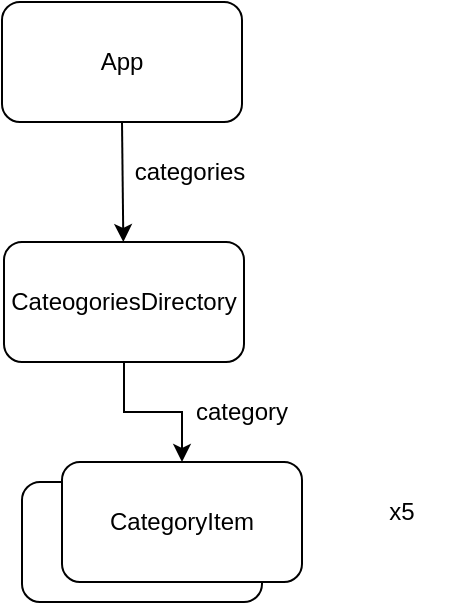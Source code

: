 <mxfile version="20.6.0" type="device"><diagram id="JG9DtDBwsUcQTKfl4egE" name="Page-1"><mxGraphModel dx="1666" dy="737" grid="1" gridSize="10" guides="1" tooltips="1" connect="1" arrows="1" fold="1" page="1" pageScale="1" pageWidth="827" pageHeight="1169" math="0" shadow="0"><root><mxCell id="0"/><mxCell id="1" parent="0"/><mxCell id="29go9aSHN0dti88bM6yO-1" value="App" style="rounded=1;whiteSpace=wrap;html=1;" vertex="1" parent="1"><mxGeometry x="350" y="40" width="120" height="60" as="geometry"/></mxCell><mxCell id="29go9aSHN0dti88bM6yO-8" value="" style="edgeStyle=orthogonalEdgeStyle;rounded=0;orthogonalLoop=1;jettySize=auto;html=1;" edge="1" parent="1" source="29go9aSHN0dti88bM6yO-2" target="29go9aSHN0dti88bM6yO-4"><mxGeometry relative="1" as="geometry"/></mxCell><mxCell id="29go9aSHN0dti88bM6yO-2" value="CateogoriesDirectory" style="rounded=1;whiteSpace=wrap;html=1;" vertex="1" parent="1"><mxGeometry x="351" y="160" width="120" height="60" as="geometry"/></mxCell><mxCell id="29go9aSHN0dti88bM6yO-3" value="CategoryItem" style="rounded=1;whiteSpace=wrap;html=1;" vertex="1" parent="1"><mxGeometry x="360" y="280" width="120" height="60" as="geometry"/></mxCell><mxCell id="29go9aSHN0dti88bM6yO-4" value="CategoryItem" style="rounded=1;whiteSpace=wrap;html=1;" vertex="1" parent="1"><mxGeometry x="380" y="270" width="120" height="60" as="geometry"/></mxCell><mxCell id="29go9aSHN0dti88bM6yO-5" value="x5" style="text;html=1;strokeColor=none;fillColor=none;align=center;verticalAlign=middle;whiteSpace=wrap;rounded=0;" vertex="1" parent="1"><mxGeometry x="520" y="280" width="60" height="30" as="geometry"/></mxCell><mxCell id="29go9aSHN0dti88bM6yO-6" value="" style="endArrow=classic;html=1;rounded=0;exitX=0.5;exitY=1;exitDx=0;exitDy=0;" edge="1" parent="1" source="29go9aSHN0dti88bM6yO-1" target="29go9aSHN0dti88bM6yO-2"><mxGeometry width="50" height="50" relative="1" as="geometry"><mxPoint x="390" y="410" as="sourcePoint"/><mxPoint x="440" y="360" as="targetPoint"/></mxGeometry></mxCell><mxCell id="29go9aSHN0dti88bM6yO-7" value="categories" style="text;html=1;strokeColor=none;fillColor=none;align=center;verticalAlign=middle;whiteSpace=wrap;rounded=0;" vertex="1" parent="1"><mxGeometry x="414" y="110" width="60" height="30" as="geometry"/></mxCell><mxCell id="29go9aSHN0dti88bM6yO-9" value="category" style="text;html=1;strokeColor=none;fillColor=none;align=center;verticalAlign=middle;whiteSpace=wrap;rounded=0;" vertex="1" parent="1"><mxGeometry x="440" y="230" width="60" height="30" as="geometry"/></mxCell></root></mxGraphModel></diagram></mxfile>